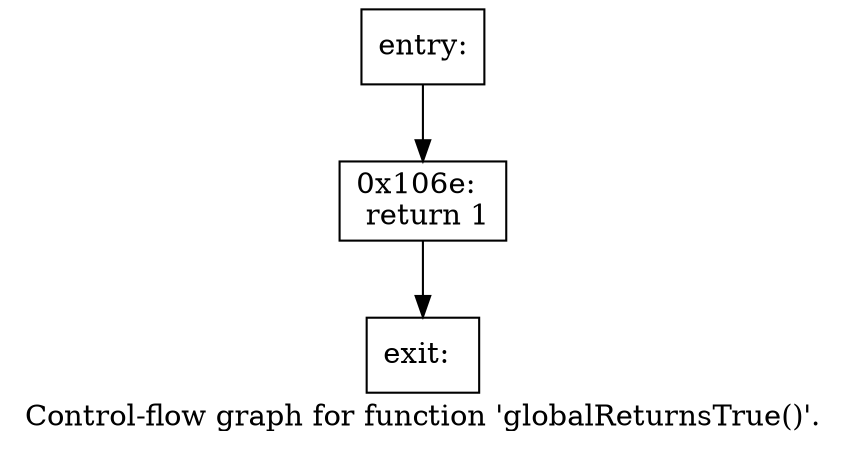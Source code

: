 digraph "Control-flow graph for function 'globalReturnsTrue()'." {
  label="Control-flow graph for function 'globalReturnsTrue()'.";
  node [shape=record];

  Node06FA1588 [label="{entry:\l}"];
  Node06FA1588 -> Node06FA1660;
  Node06FA1660 [label="{0x106e:\l  return 1\l}"];
  Node06FA1660 -> Node06FA1390;
  Node06FA1390 [label="{exit:\l}"];

}
